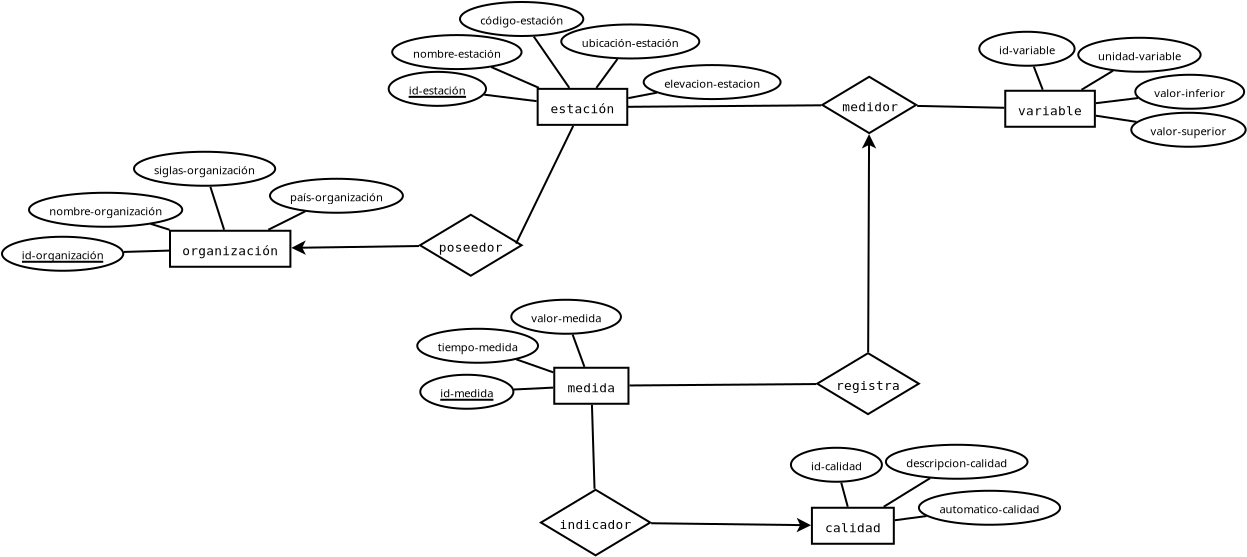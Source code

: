 <?xml version="1.0" encoding="UTF-8"?>
<dia:diagram xmlns:dia="http://www.lysator.liu.se/~alla/dia/">
  <dia:layer name="Fondo" visible="true">
    <dia:object type="ER - Relationship" version="0" id="O0">
      <dia:attribute name="obj_pos">
        <dia:point val="20.65,5.8"/>
      </dia:attribute>
      <dia:attribute name="obj_bb">
        <dia:rectangle val="20.3,5.75;25.45,8.52"/>
      </dia:attribute>
      <dia:attribute name="elem_corner">
        <dia:point val="20.65,5.8"/>
      </dia:attribute>
      <dia:attribute name="elem_width">
        <dia:real val="4.45"/>
      </dia:attribute>
      <dia:attribute name="elem_height">
        <dia:real val="2.67"/>
      </dia:attribute>
      <dia:attribute name="border_width">
        <dia:real val="0.1"/>
      </dia:attribute>
      <dia:attribute name="border_color">
        <dia:color val="#000000"/>
      </dia:attribute>
      <dia:attribute name="inner_color">
        <dia:color val="#ffffff"/>
      </dia:attribute>
      <dia:attribute name="name">
        <dia:string>#medidor#</dia:string>
      </dia:attribute>
      <dia:attribute name="left_card">
        <dia:string>##</dia:string>
      </dia:attribute>
      <dia:attribute name="right_card">
        <dia:string>##</dia:string>
      </dia:attribute>
      <dia:attribute name="identifying">
        <dia:boolean val="false"/>
      </dia:attribute>
      <dia:attribute name="rotated">
        <dia:boolean val="false"/>
      </dia:attribute>
      <dia:attribute name="font">
        <dia:font family="monospace" style="0" name="Courier"/>
      </dia:attribute>
      <dia:attribute name="font_height">
        <dia:real val="0.8"/>
      </dia:attribute>
    </dia:object>
    <dia:object type="Standard - Line" version="0" id="O1">
      <dia:attribute name="obj_pos">
        <dia:point val="10.62,7.305"/>
      </dia:attribute>
      <dia:attribute name="obj_bb">
        <dia:rectangle val="10.569,7.116;20.651,7.356"/>
      </dia:attribute>
      <dia:attribute name="conn_endpoints">
        <dia:point val="10.62,7.305"/>
        <dia:point val="20.6,7.167"/>
      </dia:attribute>
      <dia:attribute name="numcp">
        <dia:int val="1"/>
      </dia:attribute>
      <dia:connections>
        <dia:connection handle="0" to="O25" connection="4"/>
        <dia:connection handle="1" to="O0" connection="8"/>
      </dia:connections>
    </dia:object>
    <dia:object type="Standard - Line" version="0" id="O2">
      <dia:attribute name="obj_pos">
        <dia:point val="25.15,7.202"/>
      </dia:attribute>
      <dia:attribute name="obj_bb">
        <dia:rectangle val="25.099,7.15;29.819,7.389"/>
      </dia:attribute>
      <dia:attribute name="conn_endpoints">
        <dia:point val="25.15,7.202"/>
        <dia:point val="29.767,7.337"/>
      </dia:attribute>
      <dia:attribute name="numcp">
        <dia:int val="1"/>
      </dia:attribute>
      <dia:connections>
        <dia:connection handle="0" to="O0" connection="8"/>
        <dia:connection handle="1" to="O36" connection="8"/>
      </dia:connections>
    </dia:object>
    <dia:group>
      <dia:object type="ER - Entity" version="0" id="O3">
        <dia:attribute name="obj_pos">
          <dia:point val="-11.963,13.5"/>
        </dia:attribute>
        <dia:attribute name="obj_bb">
          <dia:rectangle val="-12.012,13.45;-6.312,15.35"/>
        </dia:attribute>
        <dia:attribute name="elem_corner">
          <dia:point val="-11.963,13.5"/>
        </dia:attribute>
        <dia:attribute name="elem_width">
          <dia:real val="5.6"/>
        </dia:attribute>
        <dia:attribute name="elem_height">
          <dia:real val="1.8"/>
        </dia:attribute>
        <dia:attribute name="border_width">
          <dia:real val="0.1"/>
        </dia:attribute>
        <dia:attribute name="border_color">
          <dia:color val="#000000"/>
        </dia:attribute>
        <dia:attribute name="inner_color">
          <dia:color val="#ffffff"/>
        </dia:attribute>
        <dia:attribute name="name">
          <dia:string>#organización#</dia:string>
        </dia:attribute>
        <dia:attribute name="weak">
          <dia:boolean val="false"/>
        </dia:attribute>
        <dia:attribute name="associative">
          <dia:boolean val="false"/>
        </dia:attribute>
        <dia:attribute name="font">
          <dia:font family="monospace" style="0" name="Courier"/>
        </dia:attribute>
        <dia:attribute name="font_height">
          <dia:real val="0.8"/>
        </dia:attribute>
      </dia:object>
      <dia:object type="ER - Attribute" version="0" id="O4">
        <dia:attribute name="obj_pos">
          <dia:point val="-20.363,13.8"/>
        </dia:attribute>
        <dia:attribute name="obj_bb">
          <dia:rectangle val="-20.413,13.75;-14.398,15.55"/>
        </dia:attribute>
        <dia:attribute name="elem_corner">
          <dia:point val="-20.363,13.8"/>
        </dia:attribute>
        <dia:attribute name="elem_width">
          <dia:real val="5.915"/>
        </dia:attribute>
        <dia:attribute name="elem_height">
          <dia:real val="1.7"/>
        </dia:attribute>
        <dia:attribute name="border_width">
          <dia:real val="0.1"/>
        </dia:attribute>
        <dia:attribute name="border_color">
          <dia:color val="#000000"/>
        </dia:attribute>
        <dia:attribute name="inner_color">
          <dia:color val="#ffffff"/>
        </dia:attribute>
        <dia:attribute name="name">
          <dia:string>#id-organización#</dia:string>
        </dia:attribute>
        <dia:attribute name="key">
          <dia:boolean val="true"/>
        </dia:attribute>
        <dia:attribute name="weak_key">
          <dia:boolean val="false"/>
        </dia:attribute>
        <dia:attribute name="derived">
          <dia:boolean val="false"/>
        </dia:attribute>
        <dia:attribute name="multivalued">
          <dia:boolean val="false"/>
        </dia:attribute>
        <dia:attribute name="font">
          <dia:font family="sans" style="0" name="Helvetica"/>
        </dia:attribute>
        <dia:attribute name="font_height">
          <dia:real val="0.7"/>
        </dia:attribute>
      </dia:object>
      <dia:object type="ER - Attribute" version="0" id="O5">
        <dia:attribute name="obj_pos">
          <dia:point val="-19.012,11.6"/>
        </dia:attribute>
        <dia:attribute name="obj_bb">
          <dia:rectangle val="-19.062,11.55;-11.543,13.35"/>
        </dia:attribute>
        <dia:attribute name="elem_corner">
          <dia:point val="-19.012,11.6"/>
        </dia:attribute>
        <dia:attribute name="elem_width">
          <dia:real val="7.42"/>
        </dia:attribute>
        <dia:attribute name="elem_height">
          <dia:real val="1.7"/>
        </dia:attribute>
        <dia:attribute name="border_width">
          <dia:real val="0.1"/>
        </dia:attribute>
        <dia:attribute name="border_color">
          <dia:color val="#000000"/>
        </dia:attribute>
        <dia:attribute name="inner_color">
          <dia:color val="#ffffff"/>
        </dia:attribute>
        <dia:attribute name="name">
          <dia:string>#nombre-organización#</dia:string>
        </dia:attribute>
        <dia:attribute name="key">
          <dia:boolean val="false"/>
        </dia:attribute>
        <dia:attribute name="weak_key">
          <dia:boolean val="false"/>
        </dia:attribute>
        <dia:attribute name="derived">
          <dia:boolean val="false"/>
        </dia:attribute>
        <dia:attribute name="multivalued">
          <dia:boolean val="false"/>
        </dia:attribute>
        <dia:attribute name="font">
          <dia:font family="sans" style="0" name="Helvetica"/>
        </dia:attribute>
        <dia:attribute name="font_height">
          <dia:real val="0.7"/>
        </dia:attribute>
      </dia:object>
      <dia:object type="ER - Attribute" version="0" id="O6">
        <dia:attribute name="obj_pos">
          <dia:point val="-13.762,9.55"/>
        </dia:attribute>
        <dia:attribute name="obj_bb">
          <dia:rectangle val="-13.812,9.5;-6.812,11.3"/>
        </dia:attribute>
        <dia:attribute name="elem_corner">
          <dia:point val="-13.762,9.55"/>
        </dia:attribute>
        <dia:attribute name="elem_width">
          <dia:real val="6.9"/>
        </dia:attribute>
        <dia:attribute name="elem_height">
          <dia:real val="1.7"/>
        </dia:attribute>
        <dia:attribute name="border_width">
          <dia:real val="0.1"/>
        </dia:attribute>
        <dia:attribute name="border_color">
          <dia:color val="#000000"/>
        </dia:attribute>
        <dia:attribute name="inner_color">
          <dia:color val="#ffffff"/>
        </dia:attribute>
        <dia:attribute name="name">
          <dia:string>#siglas-organización#</dia:string>
        </dia:attribute>
        <dia:attribute name="key">
          <dia:boolean val="false"/>
        </dia:attribute>
        <dia:attribute name="weak_key">
          <dia:boolean val="false"/>
        </dia:attribute>
        <dia:attribute name="derived">
          <dia:boolean val="false"/>
        </dia:attribute>
        <dia:attribute name="multivalued">
          <dia:boolean val="false"/>
        </dia:attribute>
        <dia:attribute name="font">
          <dia:font family="sans" style="0" name="Helvetica"/>
        </dia:attribute>
        <dia:attribute name="font_height">
          <dia:real val="0.7"/>
        </dia:attribute>
      </dia:object>
      <dia:object type="ER - Attribute" version="0" id="O7">
        <dia:attribute name="obj_pos">
          <dia:point val="-6.963,10.9"/>
        </dia:attribute>
        <dia:attribute name="obj_bb">
          <dia:rectangle val="-7.013,10.85;-0.42,12.65"/>
        </dia:attribute>
        <dia:attribute name="elem_corner">
          <dia:point val="-6.963,10.9"/>
        </dia:attribute>
        <dia:attribute name="elem_width">
          <dia:real val="6.492"/>
        </dia:attribute>
        <dia:attribute name="elem_height">
          <dia:real val="1.7"/>
        </dia:attribute>
        <dia:attribute name="border_width">
          <dia:real val="0.1"/>
        </dia:attribute>
        <dia:attribute name="border_color">
          <dia:color val="#000000"/>
        </dia:attribute>
        <dia:attribute name="inner_color">
          <dia:color val="#ffffff"/>
        </dia:attribute>
        <dia:attribute name="name">
          <dia:string>#país-organización#</dia:string>
        </dia:attribute>
        <dia:attribute name="key">
          <dia:boolean val="false"/>
        </dia:attribute>
        <dia:attribute name="weak_key">
          <dia:boolean val="false"/>
        </dia:attribute>
        <dia:attribute name="derived">
          <dia:boolean val="false"/>
        </dia:attribute>
        <dia:attribute name="multivalued">
          <dia:boolean val="false"/>
        </dia:attribute>
        <dia:attribute name="font">
          <dia:font family="sans" style="0" name="Helvetica"/>
        </dia:attribute>
        <dia:attribute name="font_height">
          <dia:real val="0.7"/>
        </dia:attribute>
      </dia:object>
      <dia:object type="Standard - Line" version="0" id="O8">
        <dia:attribute name="obj_pos">
          <dia:point val="-14.414,14.559"/>
        </dia:attribute>
        <dia:attribute name="obj_bb">
          <dia:rectangle val="-14.466,14.435;-11.961,14.611"/>
        </dia:attribute>
        <dia:attribute name="conn_endpoints">
          <dia:point val="-14.414,14.559"/>
          <dia:point val="-12.012,14.486"/>
        </dia:attribute>
        <dia:attribute name="numcp">
          <dia:int val="1"/>
        </dia:attribute>
        <dia:connections>
          <dia:connection handle="0" to="O4" connection="8"/>
          <dia:connection handle="1" to="O3" connection="8"/>
        </dia:connections>
      </dia:object>
      <dia:object type="Standard - Line" version="0" id="O9">
        <dia:attribute name="obj_pos">
          <dia:point val="-13.09,13.153"/>
        </dia:attribute>
        <dia:attribute name="obj_bb">
          <dia:rectangle val="-13.153,13.09;-11.95,13.558"/>
        </dia:attribute>
        <dia:attribute name="conn_endpoints">
          <dia:point val="-13.09,13.153"/>
          <dia:point val="-12.012,13.495"/>
        </dia:attribute>
        <dia:attribute name="numcp">
          <dia:int val="1"/>
        </dia:attribute>
        <dia:connections>
          <dia:connection handle="0" to="O5" connection="8"/>
          <dia:connection handle="1" to="O3" connection="8"/>
        </dia:connections>
      </dia:object>
      <dia:object type="Standard - Line" version="0" id="O10">
        <dia:attribute name="obj_pos">
          <dia:point val="-10.055,11.296"/>
        </dia:attribute>
        <dia:attribute name="obj_bb">
          <dia:rectangle val="-10.117,11.234;-9.374,13.512"/>
        </dia:attribute>
        <dia:attribute name="conn_endpoints">
          <dia:point val="-10.055,11.296"/>
          <dia:point val="-9.436,13.45"/>
        </dia:attribute>
        <dia:attribute name="numcp">
          <dia:int val="1"/>
        </dia:attribute>
        <dia:connections>
          <dia:connection handle="0" to="O6" connection="8"/>
          <dia:connection handle="1" to="O3" connection="8"/>
        </dia:connections>
      </dia:object>
      <dia:object type="Standard - Line" version="0" id="O11">
        <dia:attribute name="obj_pos">
          <dia:point val="-5.299,12.52"/>
        </dia:attribute>
        <dia:attribute name="obj_bb">
          <dia:rectangle val="-7.277,12.453;-5.232,13.517"/>
        </dia:attribute>
        <dia:attribute name="conn_endpoints">
          <dia:point val="-5.299,12.52"/>
          <dia:point val="-7.21,13.45"/>
        </dia:attribute>
        <dia:attribute name="numcp">
          <dia:int val="1"/>
        </dia:attribute>
        <dia:connections>
          <dia:connection handle="0" to="O7" connection="8"/>
          <dia:connection handle="1" to="O3" connection="8"/>
        </dia:connections>
      </dia:object>
    </dia:group>
    <dia:object type="ER - Relationship" version="0" id="O12">
      <dia:attribute name="obj_pos">
        <dia:point val="0.537,12.7"/>
      </dia:attribute>
      <dia:attribute name="obj_bb">
        <dia:rectangle val="0.188,12.65;5.688,15.63"/>
      </dia:attribute>
      <dia:attribute name="elem_corner">
        <dia:point val="0.537,12.7"/>
      </dia:attribute>
      <dia:attribute name="elem_width">
        <dia:real val="4.8"/>
      </dia:attribute>
      <dia:attribute name="elem_height">
        <dia:real val="2.88"/>
      </dia:attribute>
      <dia:attribute name="border_width">
        <dia:real val="0.1"/>
      </dia:attribute>
      <dia:attribute name="border_color">
        <dia:color val="#000000"/>
      </dia:attribute>
      <dia:attribute name="inner_color">
        <dia:color val="#ffffff"/>
      </dia:attribute>
      <dia:attribute name="name">
        <dia:string>#poseedor#</dia:string>
      </dia:attribute>
      <dia:attribute name="left_card">
        <dia:string>##</dia:string>
      </dia:attribute>
      <dia:attribute name="right_card">
        <dia:string>##</dia:string>
      </dia:attribute>
      <dia:attribute name="identifying">
        <dia:boolean val="false"/>
      </dia:attribute>
      <dia:attribute name="rotated">
        <dia:boolean val="false"/>
      </dia:attribute>
      <dia:attribute name="font">
        <dia:font family="monospace" style="0" name="Courier"/>
      </dia:attribute>
      <dia:attribute name="font_height">
        <dia:real val="0.8"/>
      </dia:attribute>
    </dia:object>
    <dia:object type="Standard - Line" version="0" id="O13">
      <dia:attribute name="obj_pos">
        <dia:point val="-6.313,14.339"/>
      </dia:attribute>
      <dia:attribute name="obj_bb">
        <dia:rectangle val="-6.374,13.838;0.539,14.84"/>
      </dia:attribute>
      <dia:attribute name="conn_endpoints">
        <dia:point val="-6.313,14.339"/>
        <dia:point val="0.488,14.193"/>
      </dia:attribute>
      <dia:attribute name="numcp">
        <dia:int val="1"/>
      </dia:attribute>
      <dia:attribute name="start_arrow">
        <dia:enum val="22"/>
      </dia:attribute>
      <dia:attribute name="start_arrow_length">
        <dia:real val="0.5"/>
      </dia:attribute>
      <dia:attribute name="start_arrow_width">
        <dia:real val="0.5"/>
      </dia:attribute>
      <dia:connections>
        <dia:connection handle="0" to="O3" connection="8"/>
        <dia:connection handle="1" to="O12" connection="8"/>
      </dia:connections>
    </dia:object>
    <dia:object type="Standard - Line" version="0" id="O14">
      <dia:attribute name="obj_pos">
        <dia:point val="5.338,14.14"/>
      </dia:attribute>
      <dia:attribute name="obj_bb">
        <dia:rectangle val="5.271,8.189;8.144,14.206"/>
      </dia:attribute>
      <dia:attribute name="conn_endpoints">
        <dia:point val="5.338,14.14"/>
        <dia:point val="8.078,8.255"/>
      </dia:attribute>
      <dia:attribute name="numcp">
        <dia:int val="1"/>
      </dia:attribute>
      <dia:connections>
        <dia:connection handle="0" to="O12" connection="4"/>
        <dia:connection handle="1" to="O25" connection="8"/>
      </dia:connections>
    </dia:object>
    <dia:object type="ER - Relationship" version="0" id="O15">
      <dia:attribute name="obj_pos">
        <dia:point val="20.398,19.621"/>
      </dia:attribute>
      <dia:attribute name="obj_bb">
        <dia:rectangle val="20.048,19.571;25.548,22.551"/>
      </dia:attribute>
      <dia:attribute name="elem_corner">
        <dia:point val="20.398,19.621"/>
      </dia:attribute>
      <dia:attribute name="elem_width">
        <dia:real val="4.8"/>
      </dia:attribute>
      <dia:attribute name="elem_height">
        <dia:real val="2.88"/>
      </dia:attribute>
      <dia:attribute name="border_width">
        <dia:real val="0.1"/>
      </dia:attribute>
      <dia:attribute name="border_color">
        <dia:color val="#000000"/>
      </dia:attribute>
      <dia:attribute name="inner_color">
        <dia:color val="#ffffff"/>
      </dia:attribute>
      <dia:attribute name="name">
        <dia:string>#registra#</dia:string>
      </dia:attribute>
      <dia:attribute name="left_card">
        <dia:string>##</dia:string>
      </dia:attribute>
      <dia:attribute name="right_card">
        <dia:string>##</dia:string>
      </dia:attribute>
      <dia:attribute name="identifying">
        <dia:boolean val="false"/>
      </dia:attribute>
      <dia:attribute name="rotated">
        <dia:boolean val="false"/>
      </dia:attribute>
      <dia:attribute name="font">
        <dia:font family="monospace" style="0" name="Courier"/>
      </dia:attribute>
      <dia:attribute name="font_height">
        <dia:real val="0.8"/>
      </dia:attribute>
    </dia:object>
    <dia:object type="Standard - Line" version="0" id="O16">
      <dia:attribute name="obj_pos">
        <dia:point val="10.8,21.225"/>
      </dia:attribute>
      <dia:attribute name="obj_bb">
        <dia:rectangle val="10.749,21.044;20.399,21.276"/>
      </dia:attribute>
      <dia:attribute name="conn_endpoints">
        <dia:point val="10.8,21.225"/>
        <dia:point val="20.348,21.095"/>
      </dia:attribute>
      <dia:attribute name="numcp">
        <dia:int val="1"/>
      </dia:attribute>
      <dia:connections>
        <dia:connection handle="0" to="O18" connection="8"/>
        <dia:connection handle="1" to="O15" connection="8"/>
      </dia:connections>
    </dia:object>
    <dia:object type="Standard - Line" version="0" id="O17">
      <dia:attribute name="obj_pos">
        <dia:point val="22.806,19.571"/>
      </dia:attribute>
      <dia:attribute name="obj_bb">
        <dia:rectangle val="22.367,8.467;23.368,19.622"/>
      </dia:attribute>
      <dia:attribute name="conn_endpoints">
        <dia:point val="22.806,19.571"/>
        <dia:point val="22.867,8.52"/>
      </dia:attribute>
      <dia:attribute name="numcp">
        <dia:int val="1"/>
      </dia:attribute>
      <dia:attribute name="end_arrow">
        <dia:enum val="22"/>
      </dia:attribute>
      <dia:attribute name="end_arrow_length">
        <dia:real val="0.5"/>
      </dia:attribute>
      <dia:attribute name="end_arrow_width">
        <dia:real val="0.5"/>
      </dia:attribute>
      <dia:connections>
        <dia:connection handle="0" to="O15" connection="8"/>
        <dia:connection handle="1" to="O0" connection="8"/>
      </dia:connections>
    </dia:object>
    <dia:group>
      <dia:object type="ER - Entity" version="0" id="O18">
        <dia:attribute name="obj_pos">
          <dia:point val="7.25,20.35"/>
        </dia:attribute>
        <dia:attribute name="obj_bb">
          <dia:rectangle val="7.2,20.3;10.8,22.2"/>
        </dia:attribute>
        <dia:attribute name="elem_corner">
          <dia:point val="7.25,20.35"/>
        </dia:attribute>
        <dia:attribute name="elem_width">
          <dia:real val="3.5"/>
        </dia:attribute>
        <dia:attribute name="elem_height">
          <dia:real val="1.8"/>
        </dia:attribute>
        <dia:attribute name="border_width">
          <dia:real val="0.1"/>
        </dia:attribute>
        <dia:attribute name="border_color">
          <dia:color val="#000000"/>
        </dia:attribute>
        <dia:attribute name="inner_color">
          <dia:color val="#ffffff"/>
        </dia:attribute>
        <dia:attribute name="name">
          <dia:string>#medida#</dia:string>
        </dia:attribute>
        <dia:attribute name="weak">
          <dia:boolean val="false"/>
        </dia:attribute>
        <dia:attribute name="associative">
          <dia:boolean val="false"/>
        </dia:attribute>
        <dia:attribute name="font">
          <dia:font family="monospace" style="0" name="Courier"/>
        </dia:attribute>
        <dia:attribute name="font_height">
          <dia:real val="0.8"/>
        </dia:attribute>
      </dia:object>
      <dia:object type="ER - Attribute" version="0" id="O19">
        <dia:attribute name="obj_pos">
          <dia:point val="0.4,18.4"/>
        </dia:attribute>
        <dia:attribute name="obj_bb">
          <dia:rectangle val="0.35,18.35;6.355,20.15"/>
        </dia:attribute>
        <dia:attribute name="elem_corner">
          <dia:point val="0.4,18.4"/>
        </dia:attribute>
        <dia:attribute name="elem_width">
          <dia:real val="5.905"/>
        </dia:attribute>
        <dia:attribute name="elem_height">
          <dia:real val="1.7"/>
        </dia:attribute>
        <dia:attribute name="border_width">
          <dia:real val="0.1"/>
        </dia:attribute>
        <dia:attribute name="border_color">
          <dia:color val="#000000"/>
        </dia:attribute>
        <dia:attribute name="inner_color">
          <dia:color val="#ffffff"/>
        </dia:attribute>
        <dia:attribute name="name">
          <dia:string>#tiempo-medida#</dia:string>
        </dia:attribute>
        <dia:attribute name="key">
          <dia:boolean val="false"/>
        </dia:attribute>
        <dia:attribute name="weak_key">
          <dia:boolean val="false"/>
        </dia:attribute>
        <dia:attribute name="derived">
          <dia:boolean val="false"/>
        </dia:attribute>
        <dia:attribute name="multivalued">
          <dia:boolean val="false"/>
        </dia:attribute>
        <dia:attribute name="font">
          <dia:font family="sans" style="0" name="Helvetica"/>
        </dia:attribute>
        <dia:attribute name="font_height">
          <dia:real val="0.7"/>
        </dia:attribute>
      </dia:object>
      <dia:object type="Standard - Line" version="0" id="O20">
        <dia:attribute name="obj_pos">
          <dia:point val="5.261,19.926"/>
        </dia:attribute>
        <dia:attribute name="obj_bb">
          <dia:rectangle val="5.198,19.862;7.265,20.677"/>
        </dia:attribute>
        <dia:attribute name="conn_endpoints">
          <dia:point val="5.261,19.926"/>
          <dia:point val="7.201,20.613"/>
        </dia:attribute>
        <dia:attribute name="numcp">
          <dia:int val="1"/>
        </dia:attribute>
        <dia:connections>
          <dia:connection handle="0" to="O19" connection="8"/>
          <dia:connection handle="1" to="O18" connection="8"/>
        </dia:connections>
      </dia:object>
      <dia:object type="ER - Attribute" version="0" id="O21">
        <dia:attribute name="obj_pos">
          <dia:point val="5.1,16.95"/>
        </dia:attribute>
        <dia:attribute name="obj_bb">
          <dia:rectangle val="5.05,16.9;10.5,18.7"/>
        </dia:attribute>
        <dia:attribute name="elem_corner">
          <dia:point val="5.1,16.95"/>
        </dia:attribute>
        <dia:attribute name="elem_width">
          <dia:real val="5.35"/>
        </dia:attribute>
        <dia:attribute name="elem_height">
          <dia:real val="1.7"/>
        </dia:attribute>
        <dia:attribute name="border_width">
          <dia:real val="0.1"/>
        </dia:attribute>
        <dia:attribute name="border_color">
          <dia:color val="#000000"/>
        </dia:attribute>
        <dia:attribute name="inner_color">
          <dia:color val="#ffffff"/>
        </dia:attribute>
        <dia:attribute name="name">
          <dia:string>#valor-medida#</dia:string>
        </dia:attribute>
        <dia:attribute name="key">
          <dia:boolean val="false"/>
        </dia:attribute>
        <dia:attribute name="weak_key">
          <dia:boolean val="false"/>
        </dia:attribute>
        <dia:attribute name="derived">
          <dia:boolean val="false"/>
        </dia:attribute>
        <dia:attribute name="multivalued">
          <dia:boolean val="false"/>
        </dia:attribute>
        <dia:attribute name="font">
          <dia:font family="sans" style="0" name="Helvetica"/>
        </dia:attribute>
        <dia:attribute name="font_height">
          <dia:real val="0.7"/>
        </dia:attribute>
      </dia:object>
      <dia:object type="Standard - Line" version="0" id="O22">
        <dia:attribute name="obj_pos">
          <dia:point val="8.092,18.692"/>
        </dia:attribute>
        <dia:attribute name="obj_bb">
          <dia:rectangle val="8.028,18.628;8.728,20.367"/>
        </dia:attribute>
        <dia:attribute name="conn_endpoints">
          <dia:point val="8.092,18.692"/>
          <dia:point val="8.664,20.303"/>
        </dia:attribute>
        <dia:attribute name="numcp">
          <dia:int val="1"/>
        </dia:attribute>
        <dia:connections>
          <dia:connection handle="0" to="O21" connection="8"/>
          <dia:connection handle="1" to="O18" connection="8"/>
        </dia:connections>
      </dia:object>
      <dia:object type="ER - Attribute" version="0" id="O23">
        <dia:attribute name="obj_pos">
          <dia:point val="0.55,20.7"/>
        </dia:attribute>
        <dia:attribute name="obj_bb">
          <dia:rectangle val="0.5,20.65;5.17,22.45"/>
        </dia:attribute>
        <dia:attribute name="elem_corner">
          <dia:point val="0.55,20.7"/>
        </dia:attribute>
        <dia:attribute name="elem_width">
          <dia:real val="4.57"/>
        </dia:attribute>
        <dia:attribute name="elem_height">
          <dia:real val="1.7"/>
        </dia:attribute>
        <dia:attribute name="border_width">
          <dia:real val="0.1"/>
        </dia:attribute>
        <dia:attribute name="border_color">
          <dia:color val="#000000"/>
        </dia:attribute>
        <dia:attribute name="inner_color">
          <dia:color val="#ffffff"/>
        </dia:attribute>
        <dia:attribute name="name">
          <dia:string>#id-medida#</dia:string>
        </dia:attribute>
        <dia:attribute name="key">
          <dia:boolean val="true"/>
        </dia:attribute>
        <dia:attribute name="weak_key">
          <dia:boolean val="false"/>
        </dia:attribute>
        <dia:attribute name="derived">
          <dia:boolean val="false"/>
        </dia:attribute>
        <dia:attribute name="multivalued">
          <dia:boolean val="false"/>
        </dia:attribute>
        <dia:attribute name="font">
          <dia:font family="sans" style="0" name="Helvetica"/>
        </dia:attribute>
        <dia:attribute name="font_height">
          <dia:real val="0.7"/>
        </dia:attribute>
      </dia:object>
      <dia:object type="Standard - Line" version="0" id="O24">
        <dia:attribute name="obj_pos">
          <dia:point val="5.151,21.437"/>
        </dia:attribute>
        <dia:attribute name="obj_bb">
          <dia:rectangle val="5.098,21.285;7.255,21.49"/>
        </dia:attribute>
        <dia:attribute name="conn_endpoints">
          <dia:point val="5.151,21.437"/>
          <dia:point val="7.203,21.337"/>
        </dia:attribute>
        <dia:attribute name="numcp">
          <dia:int val="1"/>
        </dia:attribute>
        <dia:connections>
          <dia:connection handle="0" to="O23" connection="8"/>
          <dia:connection handle="1" to="O18" connection="8"/>
        </dia:connections>
      </dia:object>
    </dia:group>
    <dia:group>
      <dia:object type="ER - Entity" version="0" id="O25">
        <dia:attribute name="obj_pos">
          <dia:point val="6.42,6.405"/>
        </dia:attribute>
        <dia:attribute name="obj_bb">
          <dia:rectangle val="6.37,6.355;10.67,8.255"/>
        </dia:attribute>
        <dia:attribute name="elem_corner">
          <dia:point val="6.42,6.405"/>
        </dia:attribute>
        <dia:attribute name="elem_width">
          <dia:real val="4.2"/>
        </dia:attribute>
        <dia:attribute name="elem_height">
          <dia:real val="1.8"/>
        </dia:attribute>
        <dia:attribute name="border_width">
          <dia:real val="0.1"/>
        </dia:attribute>
        <dia:attribute name="border_color">
          <dia:color val="#000000"/>
        </dia:attribute>
        <dia:attribute name="inner_color">
          <dia:color val="#ffffff"/>
        </dia:attribute>
        <dia:attribute name="name">
          <dia:string>#estación#</dia:string>
        </dia:attribute>
        <dia:attribute name="weak">
          <dia:boolean val="false"/>
        </dia:attribute>
        <dia:attribute name="associative">
          <dia:boolean val="false"/>
        </dia:attribute>
        <dia:attribute name="font">
          <dia:font family="monospace" style="0" name="Courier"/>
        </dia:attribute>
        <dia:attribute name="font_height">
          <dia:real val="0.8"/>
        </dia:attribute>
      </dia:object>
      <dia:object type="ER - Attribute" version="0" id="O26">
        <dia:attribute name="obj_pos">
          <dia:point val="-0.853,3.716"/>
        </dia:attribute>
        <dia:attribute name="obj_bb">
          <dia:rectangle val="-0.903,3.666;5.505,5.466"/>
        </dia:attribute>
        <dia:attribute name="elem_corner">
          <dia:point val="-0.853,3.716"/>
        </dia:attribute>
        <dia:attribute name="elem_width">
          <dia:real val="6.308"/>
        </dia:attribute>
        <dia:attribute name="elem_height">
          <dia:real val="1.7"/>
        </dia:attribute>
        <dia:attribute name="border_width">
          <dia:real val="0.1"/>
        </dia:attribute>
        <dia:attribute name="border_color">
          <dia:color val="#000000"/>
        </dia:attribute>
        <dia:attribute name="inner_color">
          <dia:color val="#ffffff"/>
        </dia:attribute>
        <dia:attribute name="name">
          <dia:string>#nombre-estación#</dia:string>
        </dia:attribute>
        <dia:attribute name="key">
          <dia:boolean val="false"/>
        </dia:attribute>
        <dia:attribute name="weak_key">
          <dia:boolean val="false"/>
        </dia:attribute>
        <dia:attribute name="derived">
          <dia:boolean val="false"/>
        </dia:attribute>
        <dia:attribute name="multivalued">
          <dia:boolean val="false"/>
        </dia:attribute>
        <dia:attribute name="font">
          <dia:font family="sans" style="0" name="Helvetica"/>
        </dia:attribute>
        <dia:attribute name="font_height">
          <dia:real val="0.7"/>
        </dia:attribute>
      </dia:object>
      <dia:object type="ER - Attribute" version="0" id="O27">
        <dia:attribute name="obj_pos">
          <dia:point val="-1.03,5.555"/>
        </dia:attribute>
        <dia:attribute name="obj_bb">
          <dia:rectangle val="-1.08,5.505;3.823,7.305"/>
        </dia:attribute>
        <dia:attribute name="elem_corner">
          <dia:point val="-1.03,5.555"/>
        </dia:attribute>
        <dia:attribute name="elem_width">
          <dia:real val="4.803"/>
        </dia:attribute>
        <dia:attribute name="elem_height">
          <dia:real val="1.7"/>
        </dia:attribute>
        <dia:attribute name="border_width">
          <dia:real val="0.1"/>
        </dia:attribute>
        <dia:attribute name="border_color">
          <dia:color val="#000000"/>
        </dia:attribute>
        <dia:attribute name="inner_color">
          <dia:color val="#ffffff"/>
        </dia:attribute>
        <dia:attribute name="name">
          <dia:string>#id-estación#</dia:string>
        </dia:attribute>
        <dia:attribute name="key">
          <dia:boolean val="true"/>
        </dia:attribute>
        <dia:attribute name="weak_key">
          <dia:boolean val="false"/>
        </dia:attribute>
        <dia:attribute name="derived">
          <dia:boolean val="false"/>
        </dia:attribute>
        <dia:attribute name="multivalued">
          <dia:boolean val="false"/>
        </dia:attribute>
        <dia:attribute name="font">
          <dia:font family="sans" style="0" name="Helvetica"/>
        </dia:attribute>
        <dia:attribute name="font_height">
          <dia:real val="0.7"/>
        </dia:attribute>
      </dia:object>
      <dia:object type="ER - Attribute" version="0" id="O28">
        <dia:attribute name="obj_pos">
          <dia:point val="2.537,2.062"/>
        </dia:attribute>
        <dia:attribute name="obj_bb">
          <dia:rectangle val="2.487,2.012;8.629,3.812"/>
        </dia:attribute>
        <dia:attribute name="elem_corner">
          <dia:point val="2.537,2.062"/>
        </dia:attribute>
        <dia:attribute name="elem_width">
          <dia:real val="6.043"/>
        </dia:attribute>
        <dia:attribute name="elem_height">
          <dia:real val="1.7"/>
        </dia:attribute>
        <dia:attribute name="border_width">
          <dia:real val="0.1"/>
        </dia:attribute>
        <dia:attribute name="border_color">
          <dia:color val="#000000"/>
        </dia:attribute>
        <dia:attribute name="inner_color">
          <dia:color val="#ffffff"/>
        </dia:attribute>
        <dia:attribute name="name">
          <dia:string>#código-estación#</dia:string>
        </dia:attribute>
        <dia:attribute name="key">
          <dia:boolean val="false"/>
        </dia:attribute>
        <dia:attribute name="weak_key">
          <dia:boolean val="false"/>
        </dia:attribute>
        <dia:attribute name="derived">
          <dia:boolean val="false"/>
        </dia:attribute>
        <dia:attribute name="multivalued">
          <dia:boolean val="false"/>
        </dia:attribute>
        <dia:attribute name="font">
          <dia:font family="sans" style="0" name="Helvetica"/>
        </dia:attribute>
        <dia:attribute name="font_height">
          <dia:real val="0.7"/>
        </dia:attribute>
      </dia:object>
      <dia:object type="ER - Attribute" version="0" id="O29">
        <dia:attribute name="obj_pos">
          <dia:point val="7.601,3.186"/>
        </dia:attribute>
        <dia:attribute name="obj_bb">
          <dia:rectangle val="7.551,3.136;14.426,4.936"/>
        </dia:attribute>
        <dia:attribute name="elem_corner">
          <dia:point val="7.601,3.186"/>
        </dia:attribute>
        <dia:attribute name="elem_width">
          <dia:real val="6.775"/>
        </dia:attribute>
        <dia:attribute name="elem_height">
          <dia:real val="1.7"/>
        </dia:attribute>
        <dia:attribute name="border_width">
          <dia:real val="0.1"/>
        </dia:attribute>
        <dia:attribute name="border_color">
          <dia:color val="#000000"/>
        </dia:attribute>
        <dia:attribute name="inner_color">
          <dia:color val="#ffffff"/>
        </dia:attribute>
        <dia:attribute name="name">
          <dia:string>#ubicación-estación#</dia:string>
        </dia:attribute>
        <dia:attribute name="key">
          <dia:boolean val="false"/>
        </dia:attribute>
        <dia:attribute name="weak_key">
          <dia:boolean val="false"/>
        </dia:attribute>
        <dia:attribute name="derived">
          <dia:boolean val="false"/>
        </dia:attribute>
        <dia:attribute name="multivalued">
          <dia:boolean val="false"/>
        </dia:attribute>
        <dia:attribute name="font">
          <dia:font family="sans" style="0" name="Helvetica"/>
        </dia:attribute>
        <dia:attribute name="font_height">
          <dia:real val="0.7"/>
        </dia:attribute>
      </dia:object>
      <dia:object type="Standard - Line" version="0" id="O30">
        <dia:attribute name="obj_pos">
          <dia:point val="3.683,6.696"/>
        </dia:attribute>
        <dia:attribute name="obj_bb">
          <dia:rectangle val="3.627,6.641;6.44,7.092"/>
        </dia:attribute>
        <dia:attribute name="conn_endpoints">
          <dia:point val="3.683,6.696"/>
          <dia:point val="6.384,7.036"/>
        </dia:attribute>
        <dia:attribute name="numcp">
          <dia:int val="1"/>
        </dia:attribute>
        <dia:connections>
          <dia:connection handle="0" to="O27" connection="8"/>
          <dia:connection handle="1" to="O25" connection="8"/>
        </dia:connections>
      </dia:object>
      <dia:object type="Standard - Line" version="0" id="O31">
        <dia:attribute name="obj_pos">
          <dia:point val="3.993,5.311"/>
        </dia:attribute>
        <dia:attribute name="obj_bb">
          <dia:rectangle val="3.927,5.245;6.442,6.427"/>
        </dia:attribute>
        <dia:attribute name="conn_endpoints">
          <dia:point val="3.993,5.311"/>
          <dia:point val="6.376,6.361"/>
        </dia:attribute>
        <dia:attribute name="numcp">
          <dia:int val="1"/>
        </dia:attribute>
        <dia:connections>
          <dia:connection handle="0" to="O26" connection="8"/>
          <dia:connection handle="1" to="O25" connection="8"/>
        </dia:connections>
      </dia:object>
      <dia:object type="Standard - Line" version="0" id="O32">
        <dia:attribute name="obj_pos">
          <dia:point val="6.149,3.789"/>
        </dia:attribute>
        <dia:attribute name="obj_bb">
          <dia:rectangle val="6.079,3.719;7.95,6.426"/>
        </dia:attribute>
        <dia:attribute name="conn_endpoints">
          <dia:point val="6.149,3.789"/>
          <dia:point val="7.88,6.356"/>
        </dia:attribute>
        <dia:attribute name="numcp">
          <dia:int val="1"/>
        </dia:attribute>
        <dia:connections>
          <dia:connection handle="0" to="O28" connection="8"/>
          <dia:connection handle="1" to="O25" connection="8"/>
        </dia:connections>
      </dia:object>
      <dia:object type="Standard - Line" version="0" id="O33">
        <dia:attribute name="obj_pos">
          <dia:point val="10.328,4.911"/>
        </dia:attribute>
        <dia:attribute name="obj_bb">
          <dia:rectangle val="9.168,4.841;10.398,6.425"/>
        </dia:attribute>
        <dia:attribute name="conn_endpoints">
          <dia:point val="10.328,4.911"/>
          <dia:point val="9.238,6.355"/>
        </dia:attribute>
        <dia:attribute name="numcp">
          <dia:int val="1"/>
        </dia:attribute>
        <dia:connections>
          <dia:connection handle="0" to="O29" connection="8"/>
          <dia:connection handle="1" to="O25" connection="8"/>
        </dia:connections>
      </dia:object>
      <dia:object type="ER - Attribute" version="0" id="O34">
        <dia:attribute name="obj_pos">
          <dia:point val="11.721,5.216"/>
        </dia:attribute>
        <dia:attribute name="obj_bb">
          <dia:rectangle val="11.671,5.166;18.551,6.966"/>
        </dia:attribute>
        <dia:attribute name="elem_corner">
          <dia:point val="11.721,5.216"/>
        </dia:attribute>
        <dia:attribute name="elem_width">
          <dia:real val="6.78"/>
        </dia:attribute>
        <dia:attribute name="elem_height">
          <dia:real val="1.7"/>
        </dia:attribute>
        <dia:attribute name="border_width">
          <dia:real val="0.1"/>
        </dia:attribute>
        <dia:attribute name="border_color">
          <dia:color val="#000000"/>
        </dia:attribute>
        <dia:attribute name="inner_color">
          <dia:color val="#ffffff"/>
        </dia:attribute>
        <dia:attribute name="name">
          <dia:string>#elevacion-estacion#</dia:string>
        </dia:attribute>
        <dia:attribute name="key">
          <dia:boolean val="false"/>
        </dia:attribute>
        <dia:attribute name="weak_key">
          <dia:boolean val="false"/>
        </dia:attribute>
        <dia:attribute name="derived">
          <dia:boolean val="false"/>
        </dia:attribute>
        <dia:attribute name="multivalued">
          <dia:boolean val="false"/>
        </dia:attribute>
        <dia:attribute name="font">
          <dia:font family="sans" style="0" name="Helvetica"/>
        </dia:attribute>
        <dia:attribute name="font_height">
          <dia:real val="0.7"/>
        </dia:attribute>
      </dia:object>
      <dia:object type="Standard - Line" version="0" id="O35">
        <dia:attribute name="obj_pos">
          <dia:point val="10.67,6.901"/>
        </dia:attribute>
        <dia:attribute name="obj_bb">
          <dia:rectangle val="10.612,6.526;12.411,6.959"/>
        </dia:attribute>
        <dia:attribute name="conn_endpoints">
          <dia:point val="10.67,6.901"/>
          <dia:point val="12.353,6.585"/>
        </dia:attribute>
        <dia:attribute name="numcp">
          <dia:int val="1"/>
        </dia:attribute>
        <dia:connections>
          <dia:connection handle="0" to="O25" connection="8"/>
          <dia:connection handle="1" to="O34" connection="8"/>
        </dia:connections>
      </dia:object>
    </dia:group>
    <dia:group>
      <dia:object type="ER - Entity" version="0" id="O36">
        <dia:attribute name="obj_pos">
          <dia:point val="29.8,6.5"/>
        </dia:attribute>
        <dia:attribute name="obj_bb">
          <dia:rectangle val="29.75,6.45;34.05,8.35"/>
        </dia:attribute>
        <dia:attribute name="elem_corner">
          <dia:point val="29.8,6.5"/>
        </dia:attribute>
        <dia:attribute name="elem_width">
          <dia:real val="4.2"/>
        </dia:attribute>
        <dia:attribute name="elem_height">
          <dia:real val="1.8"/>
        </dia:attribute>
        <dia:attribute name="border_width">
          <dia:real val="0.1"/>
        </dia:attribute>
        <dia:attribute name="border_color">
          <dia:color val="#000000"/>
        </dia:attribute>
        <dia:attribute name="inner_color">
          <dia:color val="#ffffff"/>
        </dia:attribute>
        <dia:attribute name="name">
          <dia:string>#variable#</dia:string>
        </dia:attribute>
        <dia:attribute name="weak">
          <dia:boolean val="false"/>
        </dia:attribute>
        <dia:attribute name="associative">
          <dia:boolean val="false"/>
        </dia:attribute>
        <dia:attribute name="font">
          <dia:font family="monospace" style="0" name="Courier"/>
        </dia:attribute>
        <dia:attribute name="font_height">
          <dia:real val="0.8"/>
        </dia:attribute>
      </dia:object>
      <dia:object type="ER - Attribute" version="0" id="O37">
        <dia:attribute name="obj_pos">
          <dia:point val="33.45,3.85"/>
        </dia:attribute>
        <dia:attribute name="obj_bb">
          <dia:rectangle val="33.4,3.8;39.485,5.6"/>
        </dia:attribute>
        <dia:attribute name="elem_corner">
          <dia:point val="33.45,3.85"/>
        </dia:attribute>
        <dia:attribute name="elem_width">
          <dia:real val="5.985"/>
        </dia:attribute>
        <dia:attribute name="elem_height">
          <dia:real val="1.7"/>
        </dia:attribute>
        <dia:attribute name="border_width">
          <dia:real val="0.1"/>
        </dia:attribute>
        <dia:attribute name="border_color">
          <dia:color val="#000000"/>
        </dia:attribute>
        <dia:attribute name="inner_color">
          <dia:color val="#ffffff"/>
        </dia:attribute>
        <dia:attribute name="name">
          <dia:string>#unidad-variable#</dia:string>
        </dia:attribute>
        <dia:attribute name="key">
          <dia:boolean val="false"/>
        </dia:attribute>
        <dia:attribute name="weak_key">
          <dia:boolean val="false"/>
        </dia:attribute>
        <dia:attribute name="derived">
          <dia:boolean val="false"/>
        </dia:attribute>
        <dia:attribute name="multivalued">
          <dia:boolean val="false"/>
        </dia:attribute>
        <dia:attribute name="font">
          <dia:font family="sans" style="0" name="Helvetica"/>
        </dia:attribute>
        <dia:attribute name="font_height">
          <dia:real val="0.7"/>
        </dia:attribute>
      </dia:object>
      <dia:object type="ER - Attribute" version="0" id="O38">
        <dia:attribute name="obj_pos">
          <dia:point val="28.5,3.55"/>
        </dia:attribute>
        <dia:attribute name="obj_bb">
          <dia:rectangle val="28.45,3.5;33.252,5.3"/>
        </dia:attribute>
        <dia:attribute name="elem_corner">
          <dia:point val="28.5,3.55"/>
        </dia:attribute>
        <dia:attribute name="elem_width">
          <dia:real val="4.703"/>
        </dia:attribute>
        <dia:attribute name="elem_height">
          <dia:real val="1.7"/>
        </dia:attribute>
        <dia:attribute name="border_width">
          <dia:real val="0.1"/>
        </dia:attribute>
        <dia:attribute name="border_color">
          <dia:color val="#000000"/>
        </dia:attribute>
        <dia:attribute name="inner_color">
          <dia:color val="#ffffff"/>
        </dia:attribute>
        <dia:attribute name="name">
          <dia:string>#id-variable#</dia:string>
        </dia:attribute>
        <dia:attribute name="key">
          <dia:boolean val="false"/>
        </dia:attribute>
        <dia:attribute name="weak_key">
          <dia:boolean val="false"/>
        </dia:attribute>
        <dia:attribute name="derived">
          <dia:boolean val="false"/>
        </dia:attribute>
        <dia:attribute name="multivalued">
          <dia:boolean val="false"/>
        </dia:attribute>
        <dia:attribute name="font">
          <dia:font family="sans" style="0" name="Helvetica"/>
        </dia:attribute>
        <dia:attribute name="font_height">
          <dia:real val="0.7"/>
        </dia:attribute>
      </dia:object>
      <dia:object type="Standard - Line" version="0" id="O39">
        <dia:attribute name="obj_pos">
          <dia:point val="31.154,5.267"/>
        </dia:attribute>
        <dia:attribute name="obj_bb">
          <dia:rectangle val="31.091,5.203;31.632,6.514"/>
        </dia:attribute>
        <dia:attribute name="conn_endpoints">
          <dia:point val="31.154,5.267"/>
          <dia:point val="31.568,6.45"/>
        </dia:attribute>
        <dia:attribute name="numcp">
          <dia:int val="1"/>
        </dia:attribute>
        <dia:connections>
          <dia:connection handle="0" to="O38" connection="8"/>
          <dia:connection handle="1" to="O36" connection="8"/>
        </dia:connections>
      </dia:object>
      <dia:object type="Standard - Line" version="0" id="O40">
        <dia:attribute name="obj_pos">
          <dia:point val="35.109,5.492"/>
        </dia:attribute>
        <dia:attribute name="obj_bb">
          <dia:rectangle val="33.43,5.424;35.178,6.519"/>
        </dia:attribute>
        <dia:attribute name="conn_endpoints">
          <dia:point val="35.109,5.492"/>
          <dia:point val="33.498,6.45"/>
        </dia:attribute>
        <dia:attribute name="numcp">
          <dia:int val="1"/>
        </dia:attribute>
        <dia:connections>
          <dia:connection handle="0" to="O37" connection="8"/>
          <dia:connection handle="1" to="O36" connection="8"/>
        </dia:connections>
      </dia:object>
      <dia:object type="ER - Attribute" version="0" id="O41">
        <dia:attribute name="obj_pos">
          <dia:point val="36.3,5.7"/>
        </dia:attribute>
        <dia:attribute name="obj_bb">
          <dia:rectangle val="36.25,5.65;41.617,7.45"/>
        </dia:attribute>
        <dia:attribute name="elem_corner">
          <dia:point val="36.3,5.7"/>
        </dia:attribute>
        <dia:attribute name="elem_width">
          <dia:real val="5.268"/>
        </dia:attribute>
        <dia:attribute name="elem_height">
          <dia:real val="1.7"/>
        </dia:attribute>
        <dia:attribute name="border_width">
          <dia:real val="0.1"/>
        </dia:attribute>
        <dia:attribute name="border_color">
          <dia:color val="#000000"/>
        </dia:attribute>
        <dia:attribute name="inner_color">
          <dia:color val="#ffffff"/>
        </dia:attribute>
        <dia:attribute name="name">
          <dia:string>#valor-inferior#</dia:string>
        </dia:attribute>
        <dia:attribute name="key">
          <dia:boolean val="false"/>
        </dia:attribute>
        <dia:attribute name="weak_key">
          <dia:boolean val="false"/>
        </dia:attribute>
        <dia:attribute name="derived">
          <dia:boolean val="false"/>
        </dia:attribute>
        <dia:attribute name="multivalued">
          <dia:boolean val="false"/>
        </dia:attribute>
        <dia:attribute name="font">
          <dia:font family="sans" style="0" name="Helvetica"/>
        </dia:attribute>
        <dia:attribute name="font_height">
          <dia:real val="0.7"/>
        </dia:attribute>
      </dia:object>
      <dia:object type="ER - Attribute" version="0" id="O42">
        <dia:attribute name="obj_pos">
          <dia:point val="36.1,7.6"/>
        </dia:attribute>
        <dia:attribute name="obj_bb">
          <dia:rectangle val="36.05,7.55;41.685,9.35"/>
        </dia:attribute>
        <dia:attribute name="elem_corner">
          <dia:point val="36.1,7.6"/>
        </dia:attribute>
        <dia:attribute name="elem_width">
          <dia:real val="5.535"/>
        </dia:attribute>
        <dia:attribute name="elem_height">
          <dia:real val="1.7"/>
        </dia:attribute>
        <dia:attribute name="border_width">
          <dia:real val="0.1"/>
        </dia:attribute>
        <dia:attribute name="border_color">
          <dia:color val="#000000"/>
        </dia:attribute>
        <dia:attribute name="inner_color">
          <dia:color val="#ffffff"/>
        </dia:attribute>
        <dia:attribute name="name">
          <dia:string>#valor-superior#</dia:string>
        </dia:attribute>
        <dia:attribute name="key">
          <dia:boolean val="false"/>
        </dia:attribute>
        <dia:attribute name="weak_key">
          <dia:boolean val="false"/>
        </dia:attribute>
        <dia:attribute name="derived">
          <dia:boolean val="false"/>
        </dia:attribute>
        <dia:attribute name="multivalued">
          <dia:boolean val="false"/>
        </dia:attribute>
        <dia:attribute name="font">
          <dia:font family="sans" style="0" name="Helvetica"/>
        </dia:attribute>
        <dia:attribute name="font_height">
          <dia:real val="0.7"/>
        </dia:attribute>
      </dia:object>
      <dia:object type="Standard - Line" version="0" id="O43">
        <dia:attribute name="obj_pos">
          <dia:point val="34.05,7.14"/>
        </dia:attribute>
        <dia:attribute name="obj_bb">
          <dia:rectangle val="33.995,6.798;36.473,7.196"/>
        </dia:attribute>
        <dia:attribute name="conn_endpoints">
          <dia:point val="34.05,7.14"/>
          <dia:point val="36.418,6.854"/>
        </dia:attribute>
        <dia:attribute name="numcp">
          <dia:int val="1"/>
        </dia:attribute>
        <dia:connections>
          <dia:connection handle="0" to="O36" connection="8"/>
          <dia:connection handle="1" to="O41" connection="8"/>
        </dia:connections>
      </dia:object>
      <dia:object type="Standard - Line" version="0" id="O44">
        <dia:attribute name="obj_pos">
          <dia:point val="34.036,7.722"/>
        </dia:attribute>
        <dia:attribute name="obj_bb">
          <dia:rectangle val="33.98,7.665;36.392,8.125"/>
        </dia:attribute>
        <dia:attribute name="conn_endpoints">
          <dia:point val="34.036,7.722"/>
          <dia:point val="36.335,8.068"/>
        </dia:attribute>
        <dia:attribute name="numcp">
          <dia:int val="1"/>
        </dia:attribute>
        <dia:connections>
          <dia:connection handle="0" to="O36" connection="8"/>
          <dia:connection handle="1" to="O42" connection="8"/>
        </dia:connections>
      </dia:object>
    </dia:group>
    <dia:object type="ER - Entity" version="0" id="O45">
      <dia:attribute name="obj_pos">
        <dia:point val="20.133,27.35"/>
      </dia:attribute>
      <dia:attribute name="obj_bb">
        <dia:rectangle val="20.083,27.3;24.033,29.2"/>
      </dia:attribute>
      <dia:attribute name="elem_corner">
        <dia:point val="20.133,27.35"/>
      </dia:attribute>
      <dia:attribute name="elem_width">
        <dia:real val="3.85"/>
      </dia:attribute>
      <dia:attribute name="elem_height">
        <dia:real val="1.8"/>
      </dia:attribute>
      <dia:attribute name="border_width">
        <dia:real val="0.1"/>
      </dia:attribute>
      <dia:attribute name="border_color">
        <dia:color val="#000000"/>
      </dia:attribute>
      <dia:attribute name="inner_color">
        <dia:color val="#ffffff"/>
      </dia:attribute>
      <dia:attribute name="name">
        <dia:string>#calidad#</dia:string>
      </dia:attribute>
      <dia:attribute name="weak">
        <dia:boolean val="false"/>
      </dia:attribute>
      <dia:attribute name="associative">
        <dia:boolean val="false"/>
      </dia:attribute>
      <dia:attribute name="font">
        <dia:font family="monospace" style="0" name="Courier"/>
      </dia:attribute>
      <dia:attribute name="font_height">
        <dia:real val="0.8"/>
      </dia:attribute>
    </dia:object>
    <dia:object type="ER - Relationship" version="0" id="O46">
      <dia:attribute name="obj_pos">
        <dia:point val="6.583,26.45"/>
      </dia:attribute>
      <dia:attribute name="obj_bb">
        <dia:rectangle val="6.233,26.4;12.083,29.59"/>
      </dia:attribute>
      <dia:attribute name="elem_corner">
        <dia:point val="6.583,26.45"/>
      </dia:attribute>
      <dia:attribute name="elem_width">
        <dia:real val="5.15"/>
      </dia:attribute>
      <dia:attribute name="elem_height">
        <dia:real val="3.09"/>
      </dia:attribute>
      <dia:attribute name="border_width">
        <dia:real val="0.1"/>
      </dia:attribute>
      <dia:attribute name="border_color">
        <dia:color val="#000000"/>
      </dia:attribute>
      <dia:attribute name="inner_color">
        <dia:color val="#ffffff"/>
      </dia:attribute>
      <dia:attribute name="name">
        <dia:string>#indicador#</dia:string>
      </dia:attribute>
      <dia:attribute name="left_card">
        <dia:string>##</dia:string>
      </dia:attribute>
      <dia:attribute name="right_card">
        <dia:string>##</dia:string>
      </dia:attribute>
      <dia:attribute name="identifying">
        <dia:boolean val="false"/>
      </dia:attribute>
      <dia:attribute name="rotated">
        <dia:boolean val="false"/>
      </dia:attribute>
      <dia:attribute name="font">
        <dia:font family="monospace" style="0" name="Courier"/>
      </dia:attribute>
      <dia:attribute name="font_height">
        <dia:real val="0.8"/>
      </dia:attribute>
    </dia:object>
    <dia:object type="Standard - Line" version="0" id="O47">
      <dia:attribute name="obj_pos">
        <dia:point val="9.022,22.199"/>
      </dia:attribute>
      <dia:attribute name="obj_bb">
        <dia:rectangle val="8.971,22.148;9.172,26.451"/>
      </dia:attribute>
      <dia:attribute name="conn_endpoints">
        <dia:point val="9.022,22.199"/>
        <dia:point val="9.121,26.4"/>
      </dia:attribute>
      <dia:attribute name="numcp">
        <dia:int val="1"/>
      </dia:attribute>
      <dia:connections>
        <dia:connection handle="0" to="O18" connection="8"/>
        <dia:connection handle="1" to="O46" connection="8"/>
      </dia:connections>
    </dia:object>
    <dia:object type="Standard - Line" version="0" id="O48">
      <dia:attribute name="obj_pos">
        <dia:point val="11.783,28.047"/>
      </dia:attribute>
      <dia:attribute name="obj_bb">
        <dia:rectangle val="11.732,27.71;20.143,28.712"/>
      </dia:attribute>
      <dia:attribute name="conn_endpoints">
        <dia:point val="11.783,28.047"/>
        <dia:point val="20.083,28.211"/>
      </dia:attribute>
      <dia:attribute name="numcp">
        <dia:int val="1"/>
      </dia:attribute>
      <dia:attribute name="end_arrow">
        <dia:enum val="22"/>
      </dia:attribute>
      <dia:attribute name="end_arrow_length">
        <dia:real val="0.5"/>
      </dia:attribute>
      <dia:attribute name="end_arrow_width">
        <dia:real val="0.5"/>
      </dia:attribute>
      <dia:connections>
        <dia:connection handle="0" to="O46" connection="8"/>
        <dia:connection handle="1" to="O45" connection="8"/>
      </dia:connections>
    </dia:object>
    <dia:object type="ER - Attribute" version="0" id="O49">
      <dia:attribute name="obj_pos">
        <dia:point val="19.083,24.35"/>
      </dia:attribute>
      <dia:attribute name="obj_bb">
        <dia:rectangle val="19.033,24.3;23.626,26.1"/>
      </dia:attribute>
      <dia:attribute name="elem_corner">
        <dia:point val="19.083,24.35"/>
      </dia:attribute>
      <dia:attribute name="elem_width">
        <dia:real val="4.492"/>
      </dia:attribute>
      <dia:attribute name="elem_height">
        <dia:real val="1.7"/>
      </dia:attribute>
      <dia:attribute name="border_width">
        <dia:real val="0.1"/>
      </dia:attribute>
      <dia:attribute name="border_color">
        <dia:color val="#000000"/>
      </dia:attribute>
      <dia:attribute name="inner_color">
        <dia:color val="#ffffff"/>
      </dia:attribute>
      <dia:attribute name="name">
        <dia:string>#id-calidad#</dia:string>
      </dia:attribute>
      <dia:attribute name="key">
        <dia:boolean val="false"/>
      </dia:attribute>
      <dia:attribute name="weak_key">
        <dia:boolean val="false"/>
      </dia:attribute>
      <dia:attribute name="derived">
        <dia:boolean val="false"/>
      </dia:attribute>
      <dia:attribute name="multivalued">
        <dia:boolean val="false"/>
      </dia:attribute>
      <dia:attribute name="font">
        <dia:font family="sans" style="0" name="Helvetica"/>
      </dia:attribute>
      <dia:attribute name="font_height">
        <dia:real val="0.7"/>
      </dia:attribute>
    </dia:object>
    <dia:object type="ER - Attribute" version="0" id="O50">
      <dia:attribute name="obj_pos">
        <dia:point val="23.833,24.2"/>
      </dia:attribute>
      <dia:attribute name="obj_bb">
        <dia:rectangle val="23.783,24.15;30.828,25.95"/>
      </dia:attribute>
      <dia:attribute name="elem_corner">
        <dia:point val="23.833,24.2"/>
      </dia:attribute>
      <dia:attribute name="elem_width">
        <dia:real val="6.945"/>
      </dia:attribute>
      <dia:attribute name="elem_height">
        <dia:real val="1.7"/>
      </dia:attribute>
      <dia:attribute name="border_width">
        <dia:real val="0.1"/>
      </dia:attribute>
      <dia:attribute name="border_color">
        <dia:color val="#000000"/>
      </dia:attribute>
      <dia:attribute name="inner_color">
        <dia:color val="#ffffff"/>
      </dia:attribute>
      <dia:attribute name="name">
        <dia:string>#descripcion-calidad#</dia:string>
      </dia:attribute>
      <dia:attribute name="key">
        <dia:boolean val="false"/>
      </dia:attribute>
      <dia:attribute name="weak_key">
        <dia:boolean val="false"/>
      </dia:attribute>
      <dia:attribute name="derived">
        <dia:boolean val="false"/>
      </dia:attribute>
      <dia:attribute name="multivalued">
        <dia:boolean val="false"/>
      </dia:attribute>
      <dia:attribute name="font">
        <dia:font family="sans" style="0" name="Helvetica"/>
      </dia:attribute>
      <dia:attribute name="font_height">
        <dia:real val="0.7"/>
      </dia:attribute>
    </dia:object>
    <dia:object type="ER - Attribute" version="0" id="O51">
      <dia:attribute name="obj_pos">
        <dia:point val="25.483,26.5"/>
      </dia:attribute>
      <dia:attribute name="obj_bb">
        <dia:rectangle val="25.433,26.45;32.461,28.25"/>
      </dia:attribute>
      <dia:attribute name="elem_corner">
        <dia:point val="25.483,26.5"/>
      </dia:attribute>
      <dia:attribute name="elem_width">
        <dia:real val="6.928"/>
      </dia:attribute>
      <dia:attribute name="elem_height">
        <dia:real val="1.7"/>
      </dia:attribute>
      <dia:attribute name="border_width">
        <dia:real val="0.1"/>
      </dia:attribute>
      <dia:attribute name="border_color">
        <dia:color val="#000000"/>
      </dia:attribute>
      <dia:attribute name="inner_color">
        <dia:color val="#ffffff"/>
      </dia:attribute>
      <dia:attribute name="name">
        <dia:string>#automatico-calidad#</dia:string>
      </dia:attribute>
      <dia:attribute name="key">
        <dia:boolean val="false"/>
      </dia:attribute>
      <dia:attribute name="weak_key">
        <dia:boolean val="false"/>
      </dia:attribute>
      <dia:attribute name="derived">
        <dia:boolean val="false"/>
      </dia:attribute>
      <dia:attribute name="multivalued">
        <dia:boolean val="false"/>
      </dia:attribute>
      <dia:attribute name="font">
        <dia:font family="sans" style="0" name="Helvetica"/>
      </dia:attribute>
      <dia:attribute name="font_height">
        <dia:real val="0.7"/>
      </dia:attribute>
    </dia:object>
    <dia:object type="Standard - Line" version="0" id="O52">
      <dia:attribute name="obj_pos">
        <dia:point val="21.544,26.095"/>
      </dia:attribute>
      <dia:attribute name="obj_bb">
        <dia:rectangle val="21.483,26.035;21.892,27.362"/>
      </dia:attribute>
      <dia:attribute name="conn_endpoints">
        <dia:point val="21.544,26.095"/>
        <dia:point val="21.832,27.301"/>
      </dia:attribute>
      <dia:attribute name="numcp">
        <dia:int val="1"/>
      </dia:attribute>
      <dia:connections>
        <dia:connection handle="0" to="O49" connection="8"/>
        <dia:connection handle="1" to="O45" connection="8"/>
      </dia:connections>
    </dia:object>
    <dia:object type="Standard - Line" version="0" id="O53">
      <dia:attribute name="obj_pos">
        <dia:point val="25.969,25.865"/>
      </dia:attribute>
      <dia:attribute name="obj_bb">
        <dia:rectangle val="23.548,25.796;26.038,27.368"/>
      </dia:attribute>
      <dia:attribute name="conn_endpoints">
        <dia:point val="25.969,25.865"/>
        <dia:point val="23.617,27.3"/>
      </dia:attribute>
      <dia:attribute name="numcp">
        <dia:int val="1"/>
      </dia:attribute>
      <dia:connections>
        <dia:connection handle="0" to="O50" connection="8"/>
        <dia:connection handle="1" to="O45" connection="8"/>
      </dia:connections>
    </dia:object>
    <dia:object type="Standard - Line" version="0" id="O54">
      <dia:attribute name="obj_pos">
        <dia:point val="25.846,27.755"/>
      </dia:attribute>
      <dia:attribute name="obj_bb">
        <dia:rectangle val="23.977,27.699;25.902,28.048"/>
      </dia:attribute>
      <dia:attribute name="conn_endpoints">
        <dia:point val="25.846,27.755"/>
        <dia:point val="24.033,27.992"/>
      </dia:attribute>
      <dia:attribute name="numcp">
        <dia:int val="1"/>
      </dia:attribute>
      <dia:connections>
        <dia:connection handle="0" to="O51" connection="8"/>
        <dia:connection handle="1" to="O45" connection="8"/>
      </dia:connections>
    </dia:object>
  </dia:layer>
</dia:diagram>
